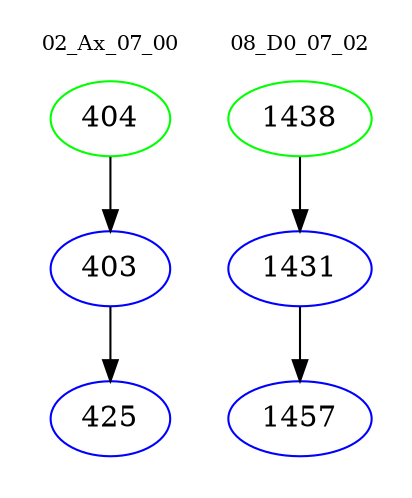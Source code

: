 digraph{
subgraph cluster_0 {
color = white
label = "02_Ax_07_00";
fontsize=10;
T0_404 [label="404", color="green"]
T0_404 -> T0_403 [color="black"]
T0_403 [label="403", color="blue"]
T0_403 -> T0_425 [color="black"]
T0_425 [label="425", color="blue"]
}
subgraph cluster_1 {
color = white
label = "08_D0_07_02";
fontsize=10;
T1_1438 [label="1438", color="green"]
T1_1438 -> T1_1431 [color="black"]
T1_1431 [label="1431", color="blue"]
T1_1431 -> T1_1457 [color="black"]
T1_1457 [label="1457", color="blue"]
}
}
